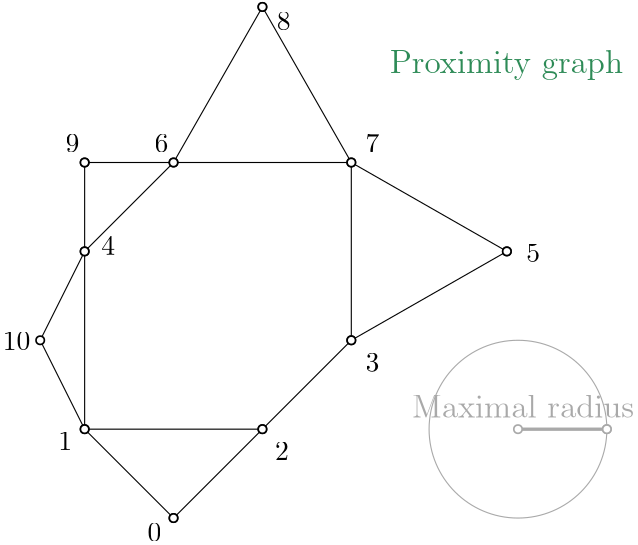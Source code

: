 <?xml version="1.0"?>
<!DOCTYPE ipe SYSTEM "ipe.dtd">
<ipe version="70107" creator="Ipe 7.1.10">
<info created="D:20150603143945" modified="D:20180305162558"/>
<ipestyle name="basic">
<symbol name="arrow/arc(spx)">
<path stroke="sym-stroke" fill="sym-stroke" pen="sym-pen">
0 0 m
-1 0.333 l
-1 -0.333 l
h
</path>
</symbol>
<symbol name="arrow/farc(spx)">
<path stroke="sym-stroke" fill="white" pen="sym-pen">
0 0 m
-1 0.333 l
-1 -0.333 l
h
</path>
</symbol>
<symbol name="mark/circle(sx)" transformations="translations">
<path fill="sym-stroke">
0.6 0 0 0.6 0 0 e
0.4 0 0 0.4 0 0 e
</path>
</symbol>
<symbol name="mark/disk(sx)" transformations="translations">
<path fill="sym-stroke">
0.6 0 0 0.6 0 0 e
</path>
</symbol>
<symbol name="mark/fdisk(sfx)" transformations="translations">
<group>
<path fill="sym-fill">
0.5 0 0 0.5 0 0 e
</path>
<path fill="sym-stroke" fillrule="eofill">
0.6 0 0 0.6 0 0 e
0.4 0 0 0.4 0 0 e
</path>
</group>
</symbol>
<symbol name="mark/box(sx)" transformations="translations">
<path fill="sym-stroke" fillrule="eofill">
-0.6 -0.6 m
0.6 -0.6 l
0.6 0.6 l
-0.6 0.6 l
h
-0.4 -0.4 m
0.4 -0.4 l
0.4 0.4 l
-0.4 0.4 l
h
</path>
</symbol>
<symbol name="mark/square(sx)" transformations="translations">
<path fill="sym-stroke">
-0.6 -0.6 m
0.6 -0.6 l
0.6 0.6 l
-0.6 0.6 l
h
</path>
</symbol>
<symbol name="mark/fsquare(sfx)" transformations="translations">
<group>
<path fill="sym-fill">
-0.5 -0.5 m
0.5 -0.5 l
0.5 0.5 l
-0.5 0.5 l
h
</path>
<path fill="sym-stroke" fillrule="eofill">
-0.6 -0.6 m
0.6 -0.6 l
0.6 0.6 l
-0.6 0.6 l
h
-0.4 -0.4 m
0.4 -0.4 l
0.4 0.4 l
-0.4 0.4 l
h
</path>
</group>
</symbol>
<symbol name="mark/cross(sx)" transformations="translations">
<group>
<path fill="sym-stroke">
-0.43 -0.57 m
0.57 0.43 l
0.43 0.57 l
-0.57 -0.43 l
h
</path>
<path fill="sym-stroke">
-0.43 0.57 m
0.57 -0.43 l
0.43 -0.57 l
-0.57 0.43 l
h
</path>
</group>
</symbol>
<symbol name="arrow/fnormal(spx)">
<path stroke="sym-stroke" fill="white" pen="sym-pen">
0 0 m
-1 0.333 l
-1 -0.333 l
h
</path>
</symbol>
<symbol name="arrow/pointed(spx)">
<path stroke="sym-stroke" fill="sym-stroke" pen="sym-pen">
0 0 m
-1 0.333 l
-0.8 0 l
-1 -0.333 l
h
</path>
</symbol>
<symbol name="arrow/fpointed(spx)">
<path stroke="sym-stroke" fill="white" pen="sym-pen">
0 0 m
-1 0.333 l
-0.8 0 l
-1 -0.333 l
h
</path>
</symbol>
<symbol name="arrow/linear(spx)">
<path stroke="sym-stroke" pen="sym-pen">
-1 0.333 m
0 0 l
-1 -0.333 l
</path>
</symbol>
<symbol name="arrow/fdouble(spx)">
<path stroke="sym-stroke" fill="white" pen="sym-pen">
0 0 m
-1 0.333 l
-1 -0.333 l
h
-1 0 m
-2 0.333 l
-2 -0.333 l
h
</path>
</symbol>
<symbol name="arrow/double(spx)">
<path stroke="sym-stroke" fill="sym-stroke" pen="sym-pen">
0 0 m
-1 0.333 l
-1 -0.333 l
h
-1 0 m
-2 0.333 l
-2 -0.333 l
h
</path>
</symbol>
<pen name="heavier" value="0.8"/>
<pen name="fat" value="1.2"/>
<pen name="ultrafat" value="2"/>
<symbolsize name="large" value="5"/>
<symbolsize name="small" value="2"/>
<symbolsize name="tiny" value="1.1"/>
<arrowsize name="large" value="10"/>
<arrowsize name="small" value="5"/>
<arrowsize name="tiny" value="3"/>
<color name="red" value="1 0 0"/>
<color name="green" value="0 1 0"/>
<color name="blue" value="0 0 1"/>
<color name="yellow" value="1 1 0"/>
<color name="orange" value="1 0.647 0"/>
<color name="gold" value="1 0.843 0"/>
<color name="purple" value="0.627 0.125 0.941"/>
<color name="gray" value="0.745"/>
<color name="brown" value="0.647 0.165 0.165"/>
<color name="navy" value="0 0 0.502"/>
<color name="pink" value="1 0.753 0.796"/>
<color name="seagreen" value="0.18 0.545 0.341"/>
<color name="turquoise" value="0.251 0.878 0.816"/>
<color name="violet" value="0.933 0.51 0.933"/>
<color name="darkblue" value="0 0 0.545"/>
<color name="darkcyan" value="0 0.545 0.545"/>
<color name="darkgray" value="0.663"/>
<color name="darkgreen" value="0 0.392 0"/>
<color name="darkmagenta" value="0.545 0 0.545"/>
<color name="darkorange" value="1 0.549 0"/>
<color name="darkred" value="0.545 0 0"/>
<color name="lightblue" value="0.678 0.847 0.902"/>
<color name="lightcyan" value="0.878 1 1"/>
<color name="lightgray" value="0.827"/>
<color name="lightgreen" value="0.565 0.933 0.565"/>
<color name="lightyellow" value="1 1 0.878"/>
<dashstyle name="dashed" value="[4] 0"/>
<dashstyle name="dotted" value="[1 3] 0"/>
<dashstyle name="dash dotted" value="[4 2 1 2] 0"/>
<dashstyle name="dash dot dotted" value="[4 2 1 2 1 2] 0"/>
<textsize name="large" value="\large"/>
<textsize name="small" value="\small"/>
<textsize name="tiny" value="\tiny"/>
<textsize name="Large" value="\Large"/>
<textsize name="LARGE" value="\LARGE"/>
<textsize name="huge" value="\huge"/>
<textsize name="Huge" value="\Huge"/>
<textsize name="footnote" value="\footnotesize"/>
<textstyle name="center" begin="\begin{center}" end="\end{center}"/>
<textstyle name="itemize" begin="\begin{itemize}" end="\end{itemize}"/>
<textstyle name="item" begin="\begin{itemize}\item{}" end="\end{itemize}"/>
<gridsize name="4 pts" value="4"/>
<gridsize name="8 pts (~3 mm)" value="8"/>
<gridsize name="16 pts (~6 mm)" value="16"/>
<gridsize name="32 pts (~12 mm)" value="32"/>
<gridsize name="10 pts (~3.5 mm)" value="10"/>
<gridsize name="20 pts (~7 mm)" value="20"/>
<gridsize name="14 pts (~5 mm)" value="14"/>
<gridsize name="28 pts (~10 mm)" value="28"/>
<gridsize name="56 pts (~20 mm)" value="56"/>
<anglesize name="90 deg" value="90"/>
<anglesize name="60 deg" value="60"/>
<anglesize name="45 deg" value="45"/>
<anglesize name="30 deg" value="30"/>
<anglesize name="22.5 deg" value="22.5"/>
<tiling name="falling" angle="-60" step="4" width="1"/>
<tiling name="rising" angle="30" step="4" width="1"/>
</ipestyle>
<page>
<layer name="alpha"/>
<view layers="alpha" active="alpha"/>
<text layer="alpha" matrix="1 0 0 1 -222.178 174.178" transformations="translations" pos="380 530" stroke="seagreen" type="label" width="84.053" height="8.307" depth="2.32" valign="baseline" size="large">Proximity graph</text>
<text matrix="1 0 0 1 -212.333 10.6762" transformations="translations" pos="282.952 524.893" stroke="black" type="label" width="4.981" height="6.42" depth="0" valign="baseline">0</text>
<text matrix="1 0 0 1 -314.178 58.1775" transformations="translations" pos="352.708 510.349" stroke="black" type="label" width="4.981" height="6.42" depth="0" valign="baseline">1</text>
<path matrix="1 0 0 1 -100 -96" stroke="darkgray" pen="fat">
304 672 m
336 672 l
</path>
<text matrix="1 0 0 1 -194.178 -13.8225" transformations="translations" pos="310.693 578.759" stroke="black" type="label" width="4.981" height="6.42" depth="0" valign="baseline">2</text>
<text matrix="1 0 0 1 -226.178 18.1775" transformations="translations" pos="375.332 578.49" stroke="black" type="label" width="4.981" height="6.42" depth="0" valign="baseline">3</text>
<text matrix="1 0 0 1 -218.178 -21.8225" transformations="translations" pos="272.179 660.635" stroke="black" type="label" width="4.981" height="6.42" depth="0" valign="baseline">4</text>
<text matrix="1 0 0 1 -89.478 -87.9762" transformations="translations" pos="296.419 724.197" stroke="black" type="label" width="4.981" height="6.42" depth="0" valign="baseline">5</text>
<text matrix="1 0 0 1 -302.178 -13.8225" transformations="translations" pos="375.332 689.453" stroke="black" type="label" width="4.981" height="6.42" depth="0" valign="baseline">6</text>
<use name="mark/circle(sx)" pos="80 544" size="normal" stroke="black"/>
<use name="mark/circle(sx)" pos="48 576" size="normal" stroke="black"/>
<use name="mark/circle(sx)" pos="112 576" size="normal" stroke="black"/>
<use name="mark/circle(sx)" pos="48 640" size="normal" stroke="black"/>
<use name="mark/circle(sx)" pos="48 672" size="normal" stroke="black"/>
<use name="mark/circle(sx)" pos="80 672" size="normal" stroke="black"/>
<use name="mark/circle(sx)" pos="144 672" size="normal" stroke="black"/>
<use name="mark/circle(sx)" pos="144 608" size="normal" stroke="black"/>
<use name="mark/circle(sx)" pos="200 640" size="normal" stroke="black"/>
<use matrix="1 0 0 1 -100 -96" name="mark/circle(sx)" pos="336 672" size="normal" stroke="darkgray"/>
<path matrix="1 0 0 1 -100 -96" stroke="darkgray">
32 0 0 32 304 672 e
</path>
<text matrix="1 0 0 1 -214.178 50.178" transformations="translations" pos="380 530" stroke="darkgray" type="label" width="80.052" height="8.302" depth="0" valign="baseline" size="large">Maximal radius</text>
<text matrix="1 0 0 1 -226.178 -13.8225" transformations="translations" pos="375.332 689.453" stroke="black" type="label" width="4.981" height="6.42" depth="0" valign="baseline">7</text>
<text matrix="1 0 0 1 -258.178 30.1775" transformations="translations" pos="375.332 689.453" stroke="black" type="label" width="4.981" height="6.42" depth="0" valign="baseline">8</text>
<text matrix="1 0 0 1 -334.178 -13.8225" transformations="translations" pos="375.332 689.453" stroke="black" type="label" width="4.981" height="6.42" depth="0" valign="baseline">9</text>
<path stroke="black">
112 576 m
144 608 l
</path>
<path stroke="black">
144 672 m
144 608 l
200 640 l
h
</path>
<path stroke="black">
48 640 m
80 672 l
48 672 l
h
</path>
<path stroke="black">
48 576 m
112 576 l
80 544 l
h
</path>
<use name="mark/fdisk(sfx)" pos="112 728" size="normal" stroke="black"/>
<path stroke="black">
80 672 m
144 672 l
112 728 l
h
</path>
<use name="mark/fdisk(sfx)" pos="112 728" size="normal" stroke="black" fill="white"/>
<path stroke="black">
48 576 m
48 640 l
32 608 l
h
</path>
<use name="mark/fdisk(sfx)" pos="80 672" size="normal" stroke="black" fill="white"/>
<use name="mark/fdisk(sfx)" pos="144 672" size="normal" stroke="black" fill="white"/>
<use name="mark/fdisk(sfx)" pos="200 640" size="normal" stroke="black" fill="white"/>
<use name="mark/fdisk(sfx)" pos="144 608" size="normal" stroke="black" fill="white"/>
<use name="mark/fdisk(sfx)" pos="112 576" size="normal" stroke="black" fill="white"/>
<use name="mark/fdisk(sfx)" pos="80 544" size="normal" stroke="black" fill="white"/>
<use name="mark/fdisk(sfx)" pos="48 576" size="normal" stroke="black" fill="white"/>
<use name="mark/fdisk(sfx)" pos="48 640" size="normal" stroke="black" fill="white"/>
<use name="mark/fdisk(sfx)" pos="48 672" size="normal" stroke="black" fill="white"/>
<use name="mark/fdisk(sfx)" pos="32 608" size="normal" stroke="black" fill="white"/>
<text matrix="1 0 0 1 -334.178 94.1775" transformations="translations" pos="352.708 510.349" stroke="black" type="label" width="9.963" height="6.42" depth="0" valign="baseline">10</text>
<use name="mark/fdisk(sfx)" pos="204 576" size="normal" stroke="darkgray" fill="white"/>
<use name="mark/fdisk(sfx)" pos="236 576" size="normal" stroke="darkgray" fill="white"/>
</page>
</ipe>
